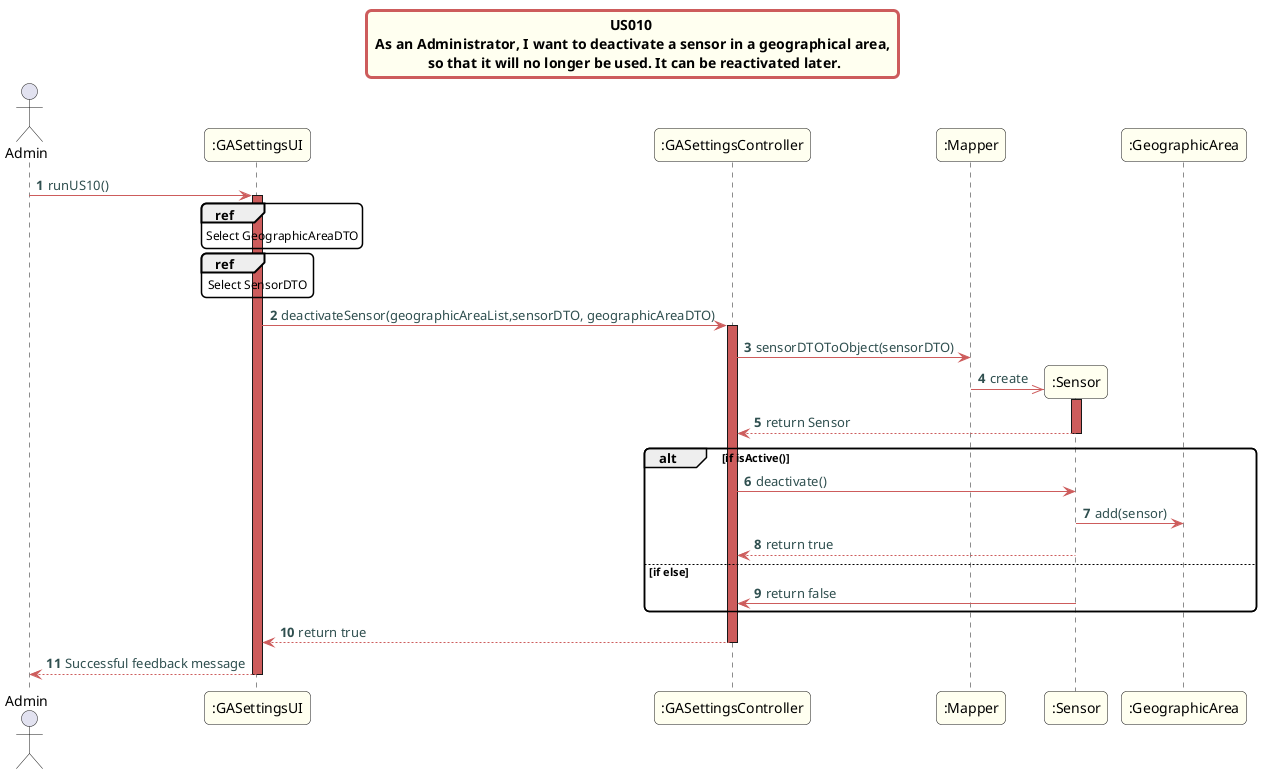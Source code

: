 @startuml
title US010 \n As an Administrator, I want to deactivate a sensor in a geographical area, \n so that it will no longer be used. It can be reactivated later.
actor Admin
skinparam titleBorderRoundCorner 10
skinparam titleBorderThickness 3
skinparam titleBorderColor indianred
skinparam titleBackgroundColor ivory
skinparam FontName quicksand

skinparam actor {
 	BorderColor indianred
 	}

 skinparam sequence {
 	LifeLineBackgroundColor indianred
 	ParticipantBackgroundColor ivory
 }

 skinparam roundcorner 10

 skinparam component {
   arrowThickness 1
   ArrowFontName Verdana
   ArrowColor indianred
   ArrowFontColor darkslategrey
 }
autonumber
Admin -> ":GASettingsUI": runUS10()
activate ":GASettingsUI"
ref over ":GASettingsUI"
Select GeographicAreaDTO
end ref
ref over ":GASettingsUI"
Select SensorDTO
end ref
":GASettingsUI" -> ":GASettingsController": deactivateSensor(geographicAreaList,sensorDTO, geographicAreaDTO)
activate ":GASettingsController"
":GASettingsController" -> ":Mapper": sensorDTOToObject(sensorDTO)

create ":Sensor"

":Mapper" ->> ":Sensor": create
activate ":Sensor"
":Sensor" --> ":GASettingsController": return Sensor
deactivate ":Sensor"
alt if isActive()
":GASettingsController" -> ":Sensor": deactivate()
":Sensor" -> ":GeographicArea": add(sensor)
":Sensor" --> ":GASettingsController": return true
else if else
":Sensor" -> ":GASettingsController": return false
end
":GASettingsController" --> ":GASettingsUI": return true
deactivate ":GASettingsController"
":GASettingsUI" --> Admin: Successful feedback message
deactivate ":GASettingsUI"
@enduml